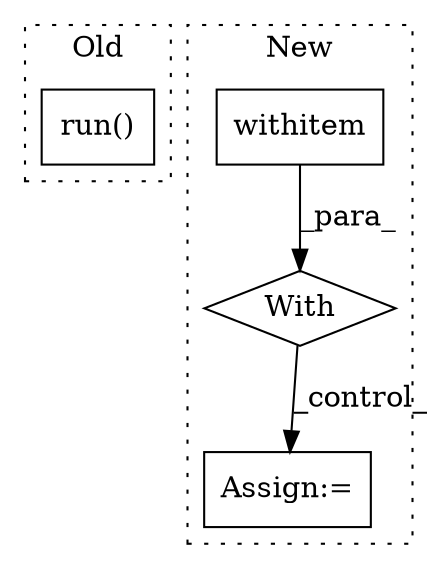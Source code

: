 digraph G {
subgraph cluster0 {
1 [label="run()" a="75" s="5685" l="17" shape="box"];
label = "Old";
style="dotted";
}
subgraph cluster1 {
2 [label="withitem" a="49" s="6412" l="4" shape="box"];
3 [label="With" a="39" s="6407,6416" l="5,220" shape="diamond"];
4 [label="Assign:=" a="68" s="6689" l="3" shape="box"];
label = "New";
style="dotted";
}
2 -> 3 [label="_para_"];
3 -> 4 [label="_control_"];
}